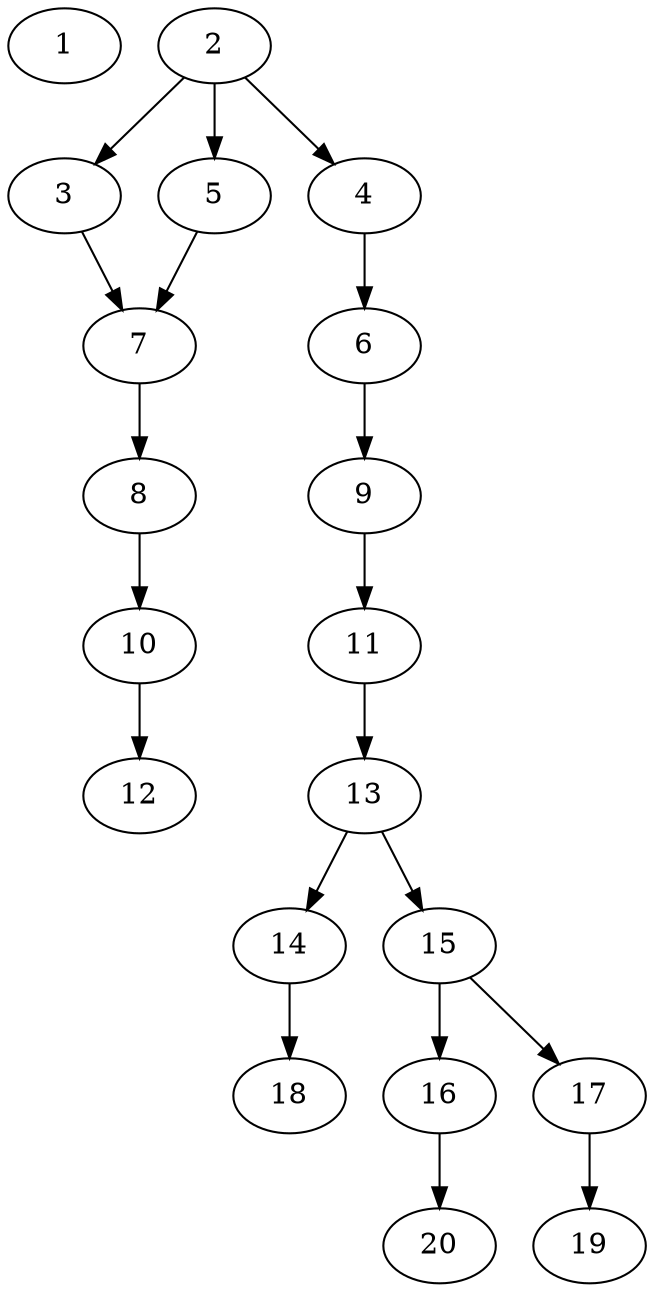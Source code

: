 // DAG automatically generated by daggen at Sat Jul 27 15:35:20 2019
// ./daggen --dot -n 20 --ccr 0.3 --fat 0.4 --regular 0.5 --density 0.5 --mindata 5242880 --maxdata 52428800 
digraph G {
  1 [size="29818880", alpha="0.10", expect_size="8945664"] 
  2 [size="140960427", alpha="0.08", expect_size="42288128"] 
  2 -> 3 [size ="42288128"]
  2 -> 4 [size ="42288128"]
  2 -> 5 [size ="42288128"]
  3 [size="58699093", alpha="0.08", expect_size="17609728"] 
  3 -> 7 [size ="17609728"]
  4 [size="101584213", alpha="0.02", expect_size="30475264"] 
  4 -> 6 [size ="30475264"]
  5 [size="141185707", alpha="0.13", expect_size="42355712"] 
  5 -> 7 [size ="42355712"]
  6 [size="39553707", alpha="0.12", expect_size="11866112"] 
  6 -> 9 [size ="11866112"]
  7 [size="165812907", alpha="0.05", expect_size="49743872"] 
  7 -> 8 [size ="49743872"]
  8 [size="89838933", alpha="0.16", expect_size="26951680"] 
  8 -> 10 [size ="26951680"]
  9 [size="143158613", alpha="0.01", expect_size="42947584"] 
  9 -> 11 [size ="42947584"]
  10 [size="43386880", alpha="0.17", expect_size="13016064"] 
  10 -> 12 [size ="13016064"]
  11 [size="18162347", alpha="0.04", expect_size="5448704"] 
  11 -> 13 [size ="5448704"]
  12 [size="94887253", alpha="0.19", expect_size="28466176"] 
  13 [size="158173867", alpha="0.02", expect_size="47452160"] 
  13 -> 14 [size ="47452160"]
  13 -> 15 [size ="47452160"]
  14 [size="60839253", alpha="0.11", expect_size="18251776"] 
  14 -> 18 [size ="18251776"]
  15 [size="75857920", alpha="0.19", expect_size="22757376"] 
  15 -> 16 [size ="22757376"]
  15 -> 17 [size ="22757376"]
  16 [size="23531520", alpha="0.17", expect_size="7059456"] 
  16 -> 20 [size ="7059456"]
  17 [size="119255040", alpha="0.10", expect_size="35776512"] 
  17 -> 19 [size ="35776512"]
  18 [size="157996373", alpha="0.10", expect_size="47398912"] 
  19 [size="126900907", alpha="0.15", expect_size="38070272"] 
  20 [size="137564160", alpha="0.05", expect_size="41269248"] 
}
